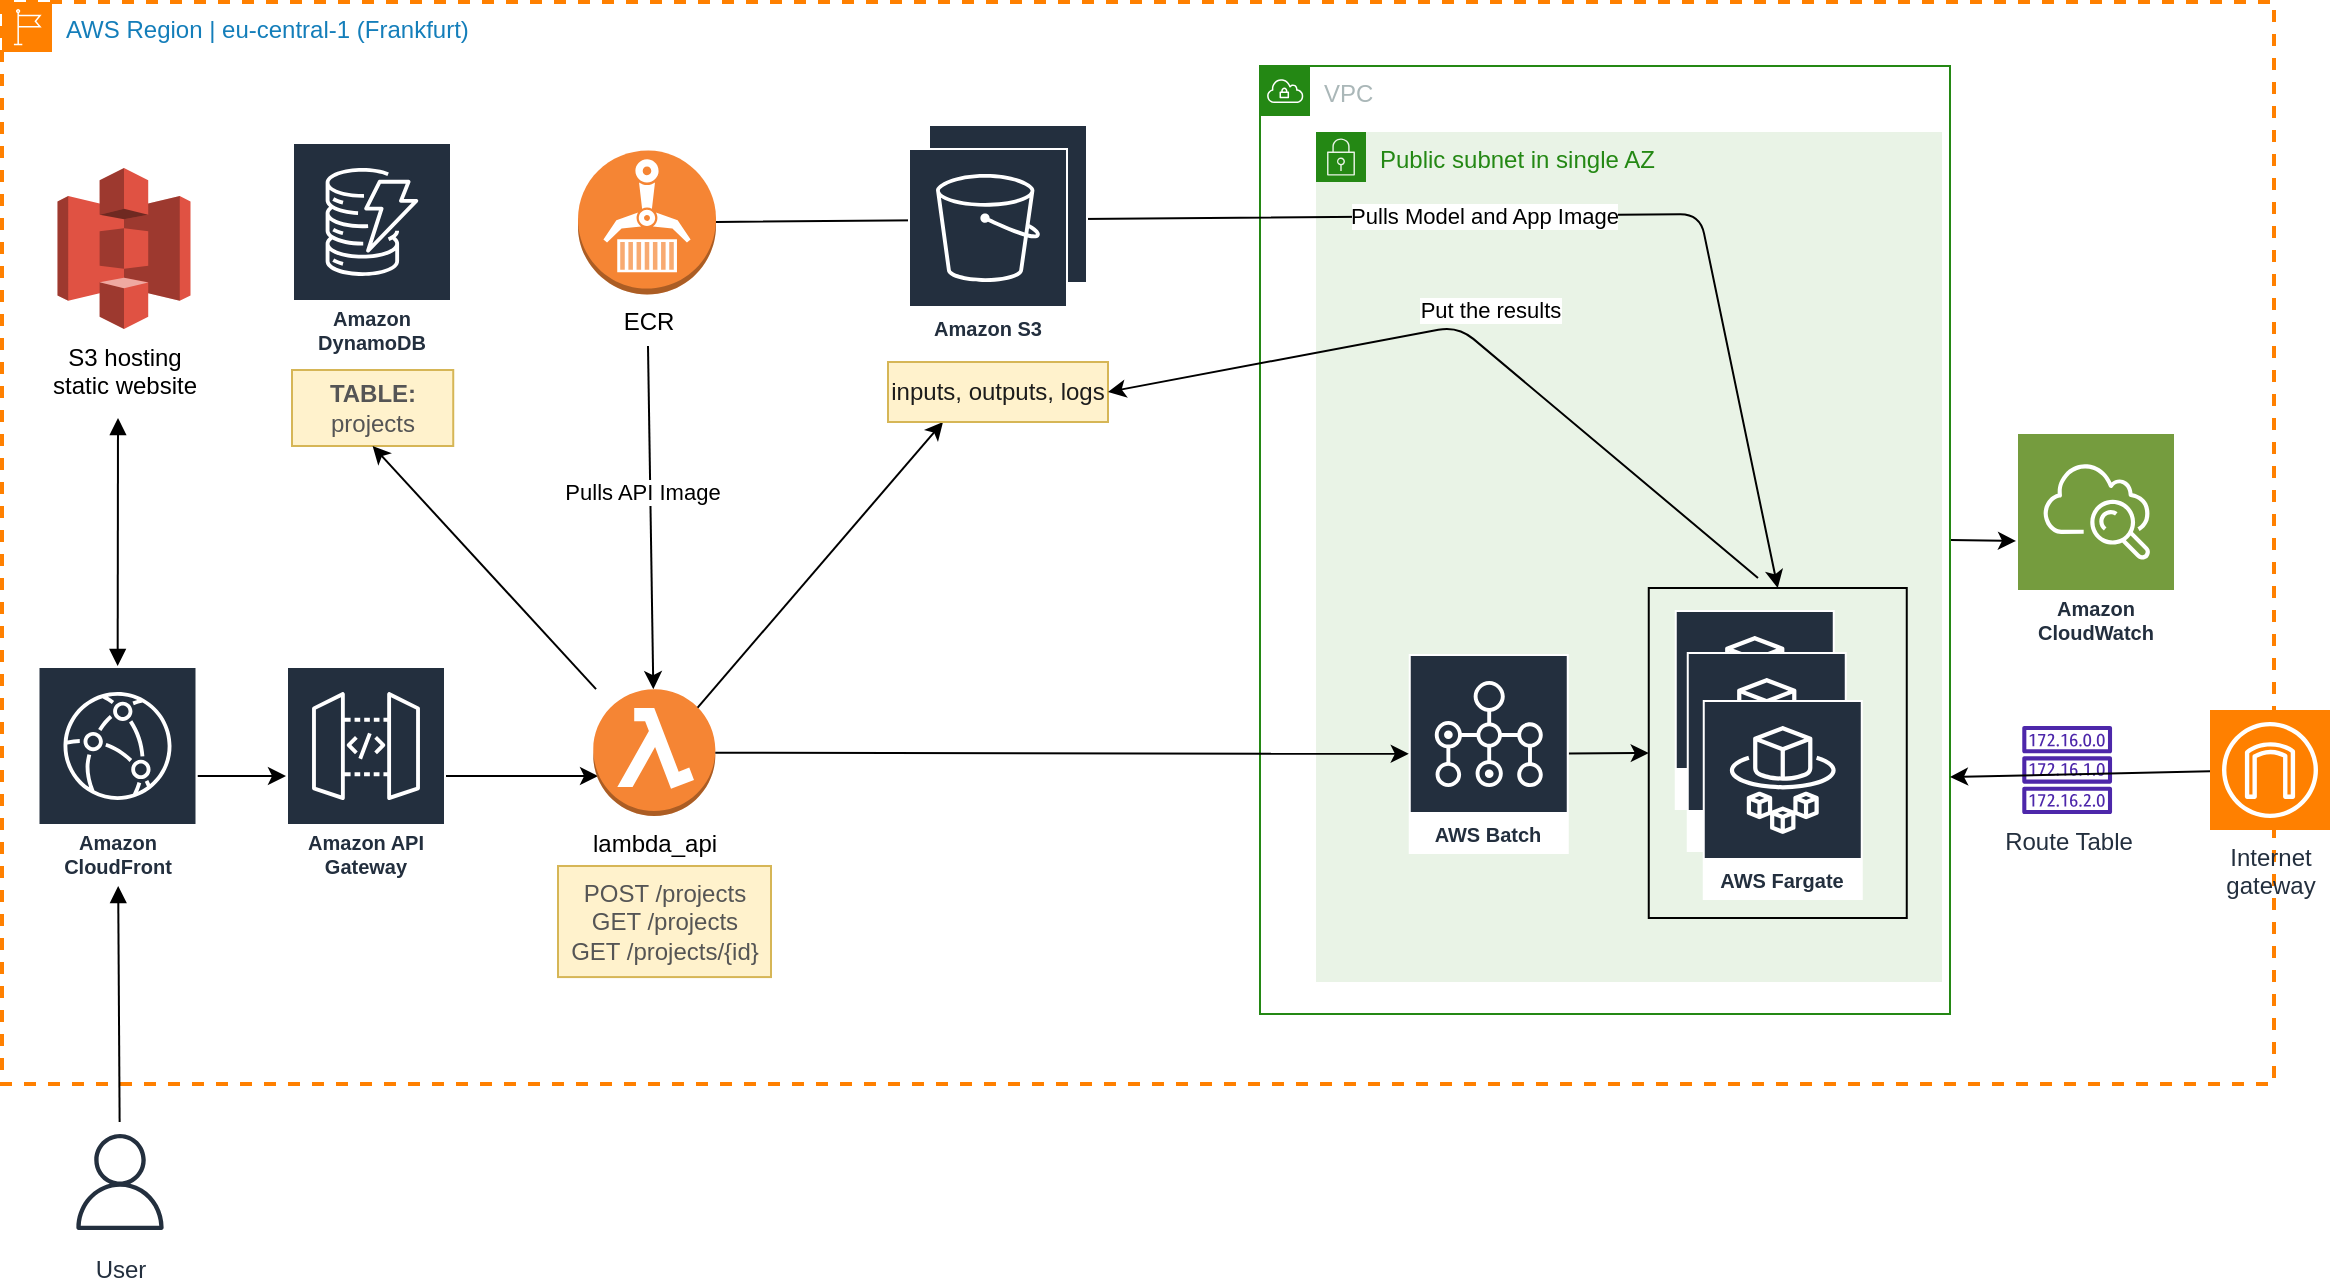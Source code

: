 <mxfile version="24.7.12">
  <diagram name="Page-1" id="udWmtjVBsBgCvPh83QTB">
    <mxGraphModel dx="2274" dy="961" grid="0" gridSize="10" guides="1" tooltips="1" connect="1" arrows="1" fold="1" page="1" pageScale="1" pageWidth="300" pageHeight="200" background="none" math="0" shadow="0">
      <root>
        <mxCell id="0" />
        <mxCell id="1" parent="0" />
        <mxCell id="18" value="User" style="outlineConnect=0;fontColor=#232F3E;gradientColor=none;strokeColor=#232F3E;fillColor=#ffffff;dashed=0;verticalLabelPosition=bottom;verticalAlign=top;align=center;html=1;fontSize=12;fontStyle=0;aspect=fixed;shape=mxgraph.aws4.resourceIcon;resIcon=mxgraph.aws4.user;labelBackgroundColor=#FFFFFF;" parent="1" vertex="1">
          <mxGeometry x="-548" y="400" width="60" height="60" as="geometry" />
        </mxCell>
        <mxCell id="25" value="AWS Region | eu-central-1 (Frankfurt)" style="points=[[0,0],[0.25,0],[0.5,0],[0.75,0],[1,0],[1,0.25],[1,0.5],[1,0.75],[1,1],[0.75,1],[0.5,1],[0.25,1],[0,1],[0,0.75],[0,0.5],[0,0.25]];outlineConnect=0;gradientColor=none;html=1;whiteSpace=wrap;fontSize=12;fontStyle=0;container=1;pointerEvents=0;collapsible=0;recursiveResize=0;shape=mxgraph.aws4.group;grIcon=mxgraph.aws4.group_region;strokeColor=#FF8000;fillColor=none;verticalAlign=top;align=left;spacingLeft=30;fontColor=#147EBA;dashed=1;strokeWidth=2;" parent="1" vertex="1">
          <mxGeometry x="-577" y="-160" width="1136" height="541" as="geometry" />
        </mxCell>
        <mxCell id="4" value="S3 hosting&lt;br&gt;static website" style="outlineConnect=0;dashed=0;verticalLabelPosition=bottom;verticalAlign=top;align=center;html=1;shape=mxgraph.aws3.s3;fillColor=#E05243;gradientColor=none;labelBorderColor=none;labelBackgroundColor=none;" parent="25" vertex="1">
          <mxGeometry x="27.75" y="83" width="66.5" height="80.5" as="geometry" />
        </mxCell>
        <mxCell id="19" style="edgeStyle=none;rounded=1;html=1;startArrow=block;startFill=1;endArrow=block;endFill=1;" parent="25" source="9" edge="1">
          <mxGeometry relative="1" as="geometry">
            <mxPoint x="58" y="208" as="targetPoint" />
          </mxGeometry>
        </mxCell>
        <mxCell id="58" style="edgeStyle=none;html=1;" parent="25" target="13" edge="1">
          <mxGeometry relative="1" as="geometry">
            <mxPoint x="323" y="172" as="sourcePoint" />
          </mxGeometry>
        </mxCell>
        <mxCell id="94" value="Pulls API Image" style="edgeLabel;html=1;align=center;verticalAlign=middle;resizable=0;points=[];" parent="58" vertex="1" connectable="0">
          <mxGeometry x="-0.156" y="-4" relative="1" as="geometry">
            <mxPoint as="offset" />
          </mxGeometry>
        </mxCell>
        <mxCell id="47" style="edgeStyle=none;html=1;" parent="25" source="9" target="10" edge="1">
          <mxGeometry relative="1" as="geometry" />
        </mxCell>
        <mxCell id="9" value="Amazon CloudFront" style="outlineConnect=0;fontColor=#232F3E;gradientColor=none;strokeColor=#ffffff;fillColor=#232F3E;dashed=0;verticalLabelPosition=middle;verticalAlign=bottom;align=center;html=1;whiteSpace=wrap;fontSize=10;fontStyle=1;spacing=3;shape=mxgraph.aws4.productIcon;prIcon=mxgraph.aws4.cloudfront;" parent="25" vertex="1">
          <mxGeometry x="17.75" y="332" width="80" height="110" as="geometry" />
        </mxCell>
        <mxCell id="60" style="edgeStyle=none;html=1;entryX=0.039;entryY=0.685;entryDx=0;entryDy=0;entryPerimeter=0;" parent="25" source="10" target="13" edge="1">
          <mxGeometry relative="1" as="geometry" />
        </mxCell>
        <mxCell id="10" value="Amazon API Gateway" style="outlineConnect=0;fontColor=#232F3E;gradientColor=none;strokeColor=#ffffff;fillColor=#232F3E;dashed=0;verticalLabelPosition=middle;verticalAlign=bottom;align=center;html=1;whiteSpace=wrap;fontSize=10;fontStyle=1;spacing=3;shape=mxgraph.aws4.productIcon;prIcon=mxgraph.aws4.api_gateway;" parent="25" vertex="1">
          <mxGeometry x="142" y="332" width="80" height="110" as="geometry" />
        </mxCell>
        <mxCell id="42" value="" style="group" parent="25" vertex="1" connectable="0">
          <mxGeometry x="281" y="344" width="106.5" height="162" as="geometry" />
        </mxCell>
        <mxCell id="13" value="lambda_api" style="outlineConnect=0;dashed=0;verticalLabelPosition=bottom;verticalAlign=top;align=center;html=1;shape=mxgraph.aws3.lambda_function;fillColor=#F58534;gradientColor=none;" parent="42" vertex="1">
          <mxGeometry x="14.64" y="-0.41" width="61.03" height="63.41" as="geometry" />
        </mxCell>
        <mxCell id="20" value="&lt;span style=&quot;font-weight: normal;&quot;&gt;POST /projects&lt;br&gt;GET /projects&lt;br&gt;GET /projects/{id}&lt;/span&gt;" style="text;html=1;align=center;verticalAlign=middle;whiteSpace=wrap;rounded=0;fontStyle=1;fillColor=#fff2cc;strokeColor=#d6b656;fontColor=#555;" parent="42" vertex="1">
          <mxGeometry x="-3" y="87.997" width="106.5" height="55.543" as="geometry" />
        </mxCell>
        <mxCell id="43" value="" style="group" parent="25" vertex="1" connectable="0">
          <mxGeometry x="145" y="70" width="80.62" height="161" as="geometry" />
        </mxCell>
        <mxCell id="39" value="Amazon DynamoDB" style="sketch=0;outlineConnect=0;fontColor=#232F3E;gradientColor=none;strokeColor=#ffffff;fillColor=#232F3E;dashed=0;verticalLabelPosition=middle;verticalAlign=bottom;align=center;html=1;whiteSpace=wrap;fontSize=10;fontStyle=1;spacing=3;shape=mxgraph.aws4.productIcon;prIcon=mxgraph.aws4.dynamodb;" parent="43" vertex="1">
          <mxGeometry width="80" height="110" as="geometry" />
        </mxCell>
        <mxCell id="40" value="TABLE:&lt;br&gt;&lt;span style=&quot;font-weight: normal;&quot;&gt;projects&lt;/span&gt;" style="text;html=1;align=center;verticalAlign=middle;whiteSpace=wrap;rounded=0;fontStyle=1;fillColor=#fff2cc;strokeColor=#d6b656;fontColor=#555;" parent="43" vertex="1">
          <mxGeometry y="114" width="80.62" height="38" as="geometry" />
        </mxCell>
        <mxCell id="48" style="edgeStyle=none;html=1;entryX=0.5;entryY=1;entryDx=0;entryDy=0;" parent="25" source="13" target="40" edge="1">
          <mxGeometry relative="1" as="geometry" />
        </mxCell>
        <mxCell id="51" style="edgeStyle=none;html=1;exitX=0.855;exitY=0.145;exitDx=0;exitDy=0;exitPerimeter=0;entryX=0.25;entryY=1;entryDx=0;entryDy=0;" parent="25" source="13" target="29" edge="1">
          <mxGeometry relative="1" as="geometry" />
        </mxCell>
        <mxCell id="97" style="edgeStyle=none;html=1;exitX=1;exitY=0.5;exitDx=0;exitDy=0;" parent="25" source="52" target="95" edge="1">
          <mxGeometry relative="1" as="geometry" />
        </mxCell>
        <mxCell id="52" value="VPC" style="points=[[0,0],[0.25,0],[0.5,0],[0.75,0],[1,0],[1,0.25],[1,0.5],[1,0.75],[1,1],[0.75,1],[0.5,1],[0.25,1],[0,1],[0,0.75],[0,0.5],[0,0.25]];outlineConnect=0;gradientColor=none;html=1;whiteSpace=wrap;fontSize=12;fontStyle=0;container=1;pointerEvents=0;collapsible=0;recursiveResize=0;shape=mxgraph.aws4.group;grIcon=mxgraph.aws4.group_vpc;strokeColor=#248814;fillColor=none;verticalAlign=top;align=left;spacingLeft=30;fontColor=#AAB7B8;dashed=0;" parent="25" vertex="1">
          <mxGeometry x="629" y="32" width="345" height="474" as="geometry" />
        </mxCell>
        <mxCell id="53" value="Public subnet in single AZ" style="points=[[0,0],[0.25,0],[0.5,0],[0.75,0],[1,0],[1,0.25],[1,0.5],[1,0.75],[1,1],[0.75,1],[0.5,1],[0.25,1],[0,1],[0,0.75],[0,0.5],[0,0.25]];outlineConnect=0;gradientColor=none;html=1;whiteSpace=wrap;fontSize=12;fontStyle=0;container=1;pointerEvents=0;collapsible=0;recursiveResize=0;shape=mxgraph.aws4.group;grIcon=mxgraph.aws4.group_security_group;grStroke=0;strokeColor=#248814;fillColor=#E9F3E6;verticalAlign=top;align=left;spacingLeft=30;fontColor=#248814;dashed=0;strokeWidth=2;" parent="52" vertex="1">
          <mxGeometry x="28" y="33" width="313" height="425" as="geometry" />
        </mxCell>
        <mxCell id="76" style="edgeStyle=none;html=1;entryX=0;entryY=0.5;entryDx=0;entryDy=0;" parent="53" source="61" target="71" edge="1">
          <mxGeometry relative="1" as="geometry" />
        </mxCell>
        <mxCell id="61" value="AWS Batch" style="sketch=0;outlineConnect=0;fontColor=#232F3E;gradientColor=none;strokeColor=#ffffff;fillColor=#232F3E;dashed=0;verticalLabelPosition=middle;verticalAlign=bottom;align=center;html=1;whiteSpace=wrap;fontSize=10;fontStyle=1;spacing=3;shape=mxgraph.aws4.productIcon;prIcon=mxgraph.aws4.batch;" parent="53" vertex="1">
          <mxGeometry x="46.38" y="261" width="80" height="100" as="geometry" />
        </mxCell>
        <mxCell id="75" value="" style="group" parent="53" vertex="1" connectable="0">
          <mxGeometry x="166.38" y="228" width="129" height="189" as="geometry" />
        </mxCell>
        <mxCell id="71" value="" style="rounded=0;whiteSpace=wrap;html=1;fillColor=none;" parent="75" vertex="1">
          <mxGeometry width="129" height="165" as="geometry" />
        </mxCell>
        <mxCell id="72" value="AWS Fargate" style="sketch=0;outlineConnect=0;fontColor=#232F3E;gradientColor=none;strokeColor=#ffffff;fillColor=#232F3E;dashed=0;verticalLabelPosition=middle;verticalAlign=bottom;align=center;html=1;whiteSpace=wrap;fontSize=10;fontStyle=1;spacing=3;shape=mxgraph.aws4.productIcon;prIcon=mxgraph.aws4.fargate;" parent="75" vertex="1">
          <mxGeometry x="13" y="11" width="80" height="100" as="geometry" />
        </mxCell>
        <mxCell id="73" value="AWS Fargate" style="sketch=0;outlineConnect=0;fontColor=#232F3E;gradientColor=none;strokeColor=#ffffff;fillColor=#232F3E;dashed=0;verticalLabelPosition=middle;verticalAlign=bottom;align=center;html=1;whiteSpace=wrap;fontSize=10;fontStyle=1;spacing=3;shape=mxgraph.aws4.productIcon;prIcon=mxgraph.aws4.fargate;" parent="75" vertex="1">
          <mxGeometry x="19" y="32" width="80" height="100" as="geometry" />
        </mxCell>
        <mxCell id="74" value="AWS Fargate" style="sketch=0;outlineConnect=0;fontColor=#232F3E;gradientColor=none;strokeColor=#ffffff;fillColor=#232F3E;dashed=0;verticalLabelPosition=middle;verticalAlign=bottom;align=center;html=1;whiteSpace=wrap;fontSize=10;fontStyle=1;spacing=3;shape=mxgraph.aws4.productIcon;prIcon=mxgraph.aws4.fargate;" parent="75" vertex="1">
          <mxGeometry x="27" y="56" width="80" height="100" as="geometry" />
        </mxCell>
        <mxCell id="59" value="" style="shape=image;verticalLabelPosition=bottom;labelBackgroundColor=default;verticalAlign=top;aspect=fixed;imageAspect=0;image=https://upload.wikimedia.org/wikiversity/en/thumb/8/8c/FastAPI_logo.png/800px-FastAPI_logo.png;clipPath=inset(15.74% 9.33% 17.59% 11%);" parent="25" vertex="1">
          <mxGeometry x="292" y="490" width="73.65" height="22.19" as="geometry" />
        </mxCell>
        <mxCell id="62" style="edgeStyle=none;html=1;" parent="25" source="13" target="61" edge="1">
          <mxGeometry relative="1" as="geometry" />
        </mxCell>
        <mxCell id="92" style="edgeStyle=none;html=1;entryX=0.5;entryY=0;entryDx=0;entryDy=0;" parent="25" source="7" target="71" edge="1">
          <mxGeometry relative="1" as="geometry">
            <Array as="points">
              <mxPoint x="849" y="106" />
            </Array>
          </mxGeometry>
        </mxCell>
        <mxCell id="93" value="Pulls Model and App Image" style="edgeLabel;html=1;align=center;verticalAlign=middle;resizable=0;points=[];" parent="92" vertex="1" connectable="0">
          <mxGeometry x="0.229" y="-1" relative="1" as="geometry">
            <mxPoint x="-36" y="-1" as="offset" />
          </mxGeometry>
        </mxCell>
        <mxCell id="50" value="" style="group" parent="25" vertex="1" connectable="0">
          <mxGeometry x="443" y="61" width="110" height="142" as="geometry" />
        </mxCell>
        <mxCell id="26" value="Amazon S3" style="outlineConnect=0;fontColor=#232F3E;gradientColor=none;strokeColor=#ffffff;fillColor=#232F3E;dashed=0;verticalLabelPosition=middle;verticalAlign=bottom;align=center;html=1;whiteSpace=wrap;fontSize=10;fontStyle=1;spacing=3;shape=mxgraph.aws4.productIcon;prIcon=mxgraph.aws4.s3;" parent="50" vertex="1">
          <mxGeometry x="20" width="80" height="100" as="geometry" />
        </mxCell>
        <mxCell id="27" value="Amazon S3" style="outlineConnect=0;fontColor=#232F3E;gradientColor=none;strokeColor=#ffffff;fillColor=#232F3E;dashed=0;verticalLabelPosition=middle;verticalAlign=bottom;align=center;html=1;whiteSpace=wrap;fontSize=10;fontStyle=1;spacing=3;shape=mxgraph.aws4.productIcon;prIcon=mxgraph.aws4.s3;" parent="50" vertex="1">
          <mxGeometry x="10" y="12" width="80" height="100" as="geometry" />
        </mxCell>
        <mxCell id="29" value="&lt;span style=&quot;font-weight: normal;&quot;&gt;inputs, outputs, logs&lt;br&gt;&lt;/span&gt;" style="text;html=1;align=center;verticalAlign=middle;whiteSpace=wrap;rounded=0;fontStyle=1;fillColor=#fff2cc;strokeColor=#d6b656;fontColor=#1C1C1C;" parent="50" vertex="1">
          <mxGeometry y="119" width="110" height="30" as="geometry" />
        </mxCell>
        <mxCell id="7" value="ECR" style="outlineConnect=0;dashed=0;verticalLabelPosition=bottom;verticalAlign=top;align=center;html=1;shape=mxgraph.aws3.ecr;fillColor=#F58534;gradientColor=none;" parent="25" vertex="1">
          <mxGeometry x="288" y="74.25" width="69" height="72" as="geometry" />
        </mxCell>
        <mxCell id="95" value="Amazon CloudWatch" style="sketch=0;outlineConnect=0;fontColor=#232F3E;gradientColor=none;strokeColor=#ffffff;fillColor=#759C3E;dashed=0;verticalLabelPosition=middle;verticalAlign=bottom;align=center;html=1;whiteSpace=wrap;fontSize=10;fontStyle=1;spacing=3;shape=mxgraph.aws4.productIcon;prIcon=mxgraph.aws4.cloudwatch;" parent="25" vertex="1">
          <mxGeometry x="1007" y="215" width="80" height="110" as="geometry" />
        </mxCell>
        <mxCell id="107" value="Route Table" style="sketch=0;outlineConnect=0;fontColor=#232F3E;gradientColor=none;fillColor=#4D27AA;strokeColor=none;dashed=0;verticalLabelPosition=bottom;verticalAlign=top;align=center;html=1;fontSize=12;fontStyle=0;aspect=fixed;pointerEvents=1;shape=mxgraph.aws4.route_table;" parent="25" vertex="1">
          <mxGeometry x="1010" y="362" width="45.16" height="44" as="geometry" />
        </mxCell>
        <mxCell id="21" style="edgeStyle=none;rounded=1;html=1;startArrow=none;startFill=0;endArrow=block;endFill=1;" parent="1" source="18" target="9" edge="1">
          <mxGeometry relative="1" as="geometry" />
        </mxCell>
        <mxCell id="56" value="" style="shape=image;verticalLabelPosition=bottom;labelBackgroundColor=default;verticalAlign=top;aspect=fixed;imageAspect=0;image=https://upload.wikimedia.org/wikipedia/commons/thumb/0/04/Terraform_Logo.svg/1280px-Terraform_Logo.svg.png;" parent="1" vertex="1">
          <mxGeometry x="410" y="397" width="116" height="27.89" as="geometry" />
        </mxCell>
        <mxCell id="57" value="" style="shape=image;verticalLabelPosition=bottom;labelBackgroundColor=default;verticalAlign=top;aspect=fixed;imageAspect=0;image=https://pngimg.com/uploads/github/github_PNG23.png;clipPath=inset(12.16% 10% 14.86% 11%);" parent="1" vertex="1">
          <mxGeometry x="317" y="397" width="80" height="27.34" as="geometry" />
        </mxCell>
        <mxCell id="103" style="edgeStyle=none;html=1;entryX=1;entryY=0.75;entryDx=0;entryDy=0;" parent="1" source="102" target="52" edge="1">
          <mxGeometry relative="1" as="geometry" />
        </mxCell>
        <mxCell id="102" value="Internet&#xa;gateway" style="sketch=0;outlineConnect=0;fontColor=#232F3E;gradientColor=none;strokeColor=#FFFFFF;fillColor=#FF8000;dashed=0;verticalLabelPosition=bottom;verticalAlign=top;align=center;html=1;fontSize=12;fontStyle=0;aspect=fixed;shape=mxgraph.aws4.resourceIcon;resIcon=mxgraph.aws4.internet_gateway;" parent="1" vertex="1">
          <mxGeometry x="527" y="194" width="60" height="60" as="geometry" />
        </mxCell>
        <mxCell id="112" style="edgeStyle=none;html=1;exitX=1;exitY=0.5;exitDx=0;exitDy=0;entryX=1;entryY=0.5;entryDx=0;entryDy=0;" parent="1" target="29" edge="1">
          <mxGeometry relative="1" as="geometry">
            <Array as="points">
              <mxPoint x="151" y="2" />
            </Array>
            <mxPoint x="301" y="128" as="sourcePoint" />
            <mxPoint x="-210" y="-40.028" as="targetPoint" />
          </mxGeometry>
        </mxCell>
        <mxCell id="113" value="Put the results" style="edgeLabel;html=1;align=center;verticalAlign=middle;resizable=0;points=[];" parent="112" vertex="1" connectable="0">
          <mxGeometry x="0.229" y="-1" relative="1" as="geometry">
            <mxPoint x="49" y="-14" as="offset" />
          </mxGeometry>
        </mxCell>
      </root>
    </mxGraphModel>
  </diagram>
</mxfile>
